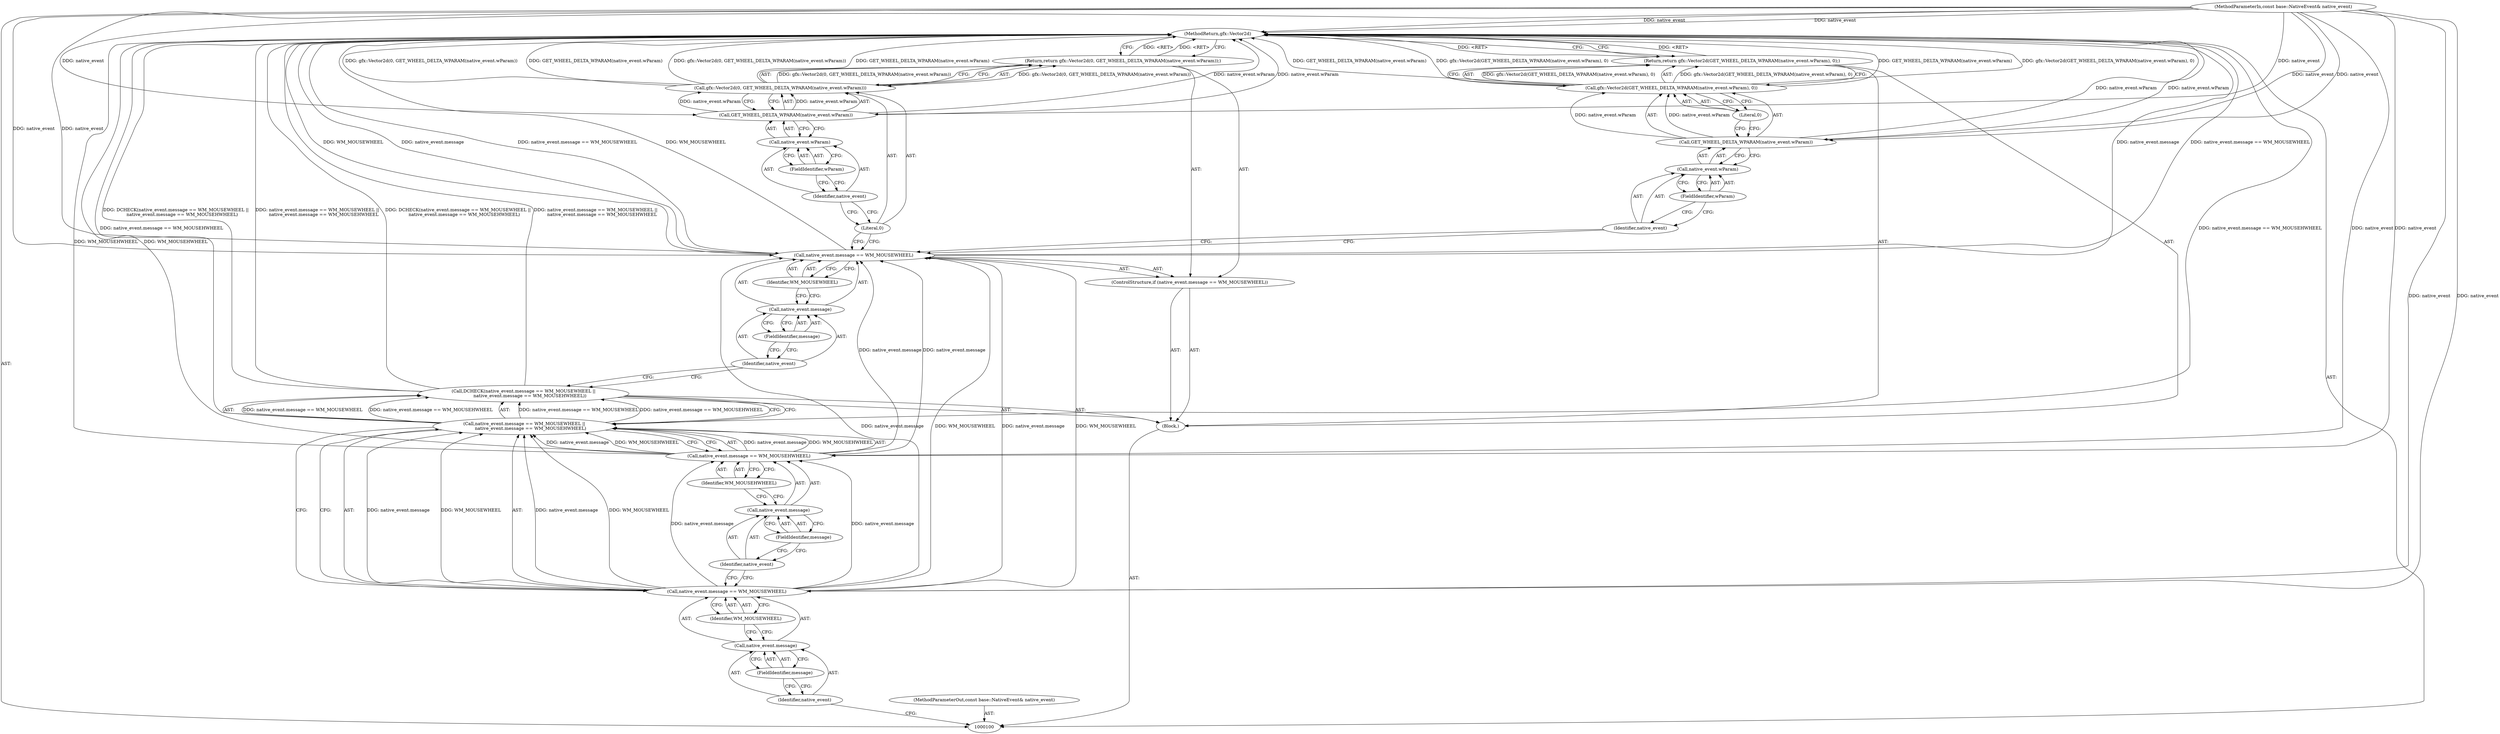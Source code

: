 digraph "0_Chrome_87c15175997b0103166020d79fe9048dcf4025f4_0" {
"1000135" [label="(MethodReturn,gfx::Vector2d)"];
"1000101" [label="(MethodParameterIn,const base::NativeEvent& native_event)"];
"1000170" [label="(MethodParameterOut,const base::NativeEvent& native_event)"];
"1000102" [label="(Block,)"];
"1000103" [label="(Call,DCHECK(native_event.message == WM_MOUSEWHEEL ||\n         native_event.message == WM_MOUSEHWHEEL))"];
"1000108" [label="(FieldIdentifier,message)"];
"1000109" [label="(Identifier,WM_MOUSEWHEEL)"];
"1000104" [label="(Call,native_event.message == WM_MOUSEWHEEL ||\n         native_event.message == WM_MOUSEHWHEEL)"];
"1000105" [label="(Call,native_event.message == WM_MOUSEWHEEL)"];
"1000106" [label="(Call,native_event.message)"];
"1000107" [label="(Identifier,native_event)"];
"1000113" [label="(FieldIdentifier,message)"];
"1000114" [label="(Identifier,WM_MOUSEHWHEEL)"];
"1000110" [label="(Call,native_event.message == WM_MOUSEHWHEEL)"];
"1000111" [label="(Call,native_event.message)"];
"1000112" [label="(Identifier,native_event)"];
"1000119" [label="(FieldIdentifier,message)"];
"1000115" [label="(ControlStructure,if (native_event.message == WM_MOUSEWHEEL))"];
"1000120" [label="(Identifier,WM_MOUSEWHEEL)"];
"1000116" [label="(Call,native_event.message == WM_MOUSEWHEEL)"];
"1000117" [label="(Call,native_event.message)"];
"1000118" [label="(Identifier,native_event)"];
"1000122" [label="(Call,gfx::Vector2d(0, GET_WHEEL_DELTA_WPARAM(native_event.wParam)))"];
"1000123" [label="(Literal,0)"];
"1000124" [label="(Call,GET_WHEEL_DELTA_WPARAM(native_event.wParam))"];
"1000121" [label="(Return,return gfx::Vector2d(0, GET_WHEEL_DELTA_WPARAM(native_event.wParam));)"];
"1000125" [label="(Call,native_event.wParam)"];
"1000126" [label="(Identifier,native_event)"];
"1000127" [label="(FieldIdentifier,wParam)"];
"1000128" [label="(Return,return gfx::Vector2d(GET_WHEEL_DELTA_WPARAM(native_event.wParam), 0);)"];
"1000130" [label="(Call,GET_WHEEL_DELTA_WPARAM(native_event.wParam))"];
"1000131" [label="(Call,native_event.wParam)"];
"1000132" [label="(Identifier,native_event)"];
"1000133" [label="(FieldIdentifier,wParam)"];
"1000134" [label="(Literal,0)"];
"1000129" [label="(Call,gfx::Vector2d(GET_WHEEL_DELTA_WPARAM(native_event.wParam), 0))"];
"1000135" -> "1000100"  [label="AST: "];
"1000135" -> "1000121"  [label="CFG: "];
"1000135" -> "1000128"  [label="CFG: "];
"1000116" -> "1000135"  [label="DDG: native_event.message"];
"1000116" -> "1000135"  [label="DDG: native_event.message == WM_MOUSEWHEEL"];
"1000116" -> "1000135"  [label="DDG: WM_MOUSEWHEEL"];
"1000129" -> "1000135"  [label="DDG: GET_WHEEL_DELTA_WPARAM(native_event.wParam)"];
"1000129" -> "1000135"  [label="DDG: gfx::Vector2d(GET_WHEEL_DELTA_WPARAM(native_event.wParam), 0)"];
"1000124" -> "1000135"  [label="DDG: native_event.wParam"];
"1000103" -> "1000135"  [label="DDG: native_event.message == WM_MOUSEWHEEL ||\n         native_event.message == WM_MOUSEHWHEEL"];
"1000103" -> "1000135"  [label="DDG: DCHECK(native_event.message == WM_MOUSEWHEEL ||\n         native_event.message == WM_MOUSEHWHEEL)"];
"1000110" -> "1000135"  [label="DDG: WM_MOUSEHWHEEL"];
"1000122" -> "1000135"  [label="DDG: gfx::Vector2d(0, GET_WHEEL_DELTA_WPARAM(native_event.wParam))"];
"1000122" -> "1000135"  [label="DDG: GET_WHEEL_DELTA_WPARAM(native_event.wParam)"];
"1000101" -> "1000135"  [label="DDG: native_event"];
"1000104" -> "1000135"  [label="DDG: native_event.message == WM_MOUSEHWHEEL"];
"1000130" -> "1000135"  [label="DDG: native_event.wParam"];
"1000121" -> "1000135"  [label="DDG: <RET>"];
"1000128" -> "1000135"  [label="DDG: <RET>"];
"1000101" -> "1000100"  [label="AST: "];
"1000101" -> "1000135"  [label="DDG: native_event"];
"1000101" -> "1000105"  [label="DDG: native_event"];
"1000101" -> "1000110"  [label="DDG: native_event"];
"1000101" -> "1000116"  [label="DDG: native_event"];
"1000101" -> "1000124"  [label="DDG: native_event"];
"1000101" -> "1000130"  [label="DDG: native_event"];
"1000170" -> "1000100"  [label="AST: "];
"1000102" -> "1000100"  [label="AST: "];
"1000103" -> "1000102"  [label="AST: "];
"1000115" -> "1000102"  [label="AST: "];
"1000128" -> "1000102"  [label="AST: "];
"1000103" -> "1000102"  [label="AST: "];
"1000103" -> "1000104"  [label="CFG: "];
"1000104" -> "1000103"  [label="AST: "];
"1000118" -> "1000103"  [label="CFG: "];
"1000103" -> "1000135"  [label="DDG: native_event.message == WM_MOUSEWHEEL ||\n         native_event.message == WM_MOUSEHWHEEL"];
"1000103" -> "1000135"  [label="DDG: DCHECK(native_event.message == WM_MOUSEWHEEL ||\n         native_event.message == WM_MOUSEHWHEEL)"];
"1000104" -> "1000103"  [label="DDG: native_event.message == WM_MOUSEWHEEL"];
"1000104" -> "1000103"  [label="DDG: native_event.message == WM_MOUSEHWHEEL"];
"1000108" -> "1000106"  [label="AST: "];
"1000108" -> "1000107"  [label="CFG: "];
"1000106" -> "1000108"  [label="CFG: "];
"1000109" -> "1000105"  [label="AST: "];
"1000109" -> "1000106"  [label="CFG: "];
"1000105" -> "1000109"  [label="CFG: "];
"1000104" -> "1000103"  [label="AST: "];
"1000104" -> "1000105"  [label="CFG: "];
"1000104" -> "1000110"  [label="CFG: "];
"1000105" -> "1000104"  [label="AST: "];
"1000110" -> "1000104"  [label="AST: "];
"1000103" -> "1000104"  [label="CFG: "];
"1000104" -> "1000135"  [label="DDG: native_event.message == WM_MOUSEHWHEEL"];
"1000104" -> "1000103"  [label="DDG: native_event.message == WM_MOUSEWHEEL"];
"1000104" -> "1000103"  [label="DDG: native_event.message == WM_MOUSEHWHEEL"];
"1000105" -> "1000104"  [label="DDG: native_event.message"];
"1000105" -> "1000104"  [label="DDG: WM_MOUSEWHEEL"];
"1000110" -> "1000104"  [label="DDG: native_event.message"];
"1000110" -> "1000104"  [label="DDG: WM_MOUSEHWHEEL"];
"1000105" -> "1000104"  [label="AST: "];
"1000105" -> "1000109"  [label="CFG: "];
"1000106" -> "1000105"  [label="AST: "];
"1000109" -> "1000105"  [label="AST: "];
"1000112" -> "1000105"  [label="CFG: "];
"1000104" -> "1000105"  [label="CFG: "];
"1000105" -> "1000104"  [label="DDG: native_event.message"];
"1000105" -> "1000104"  [label="DDG: WM_MOUSEWHEEL"];
"1000101" -> "1000105"  [label="DDG: native_event"];
"1000105" -> "1000110"  [label="DDG: native_event.message"];
"1000105" -> "1000116"  [label="DDG: native_event.message"];
"1000105" -> "1000116"  [label="DDG: WM_MOUSEWHEEL"];
"1000106" -> "1000105"  [label="AST: "];
"1000106" -> "1000108"  [label="CFG: "];
"1000107" -> "1000106"  [label="AST: "];
"1000108" -> "1000106"  [label="AST: "];
"1000109" -> "1000106"  [label="CFG: "];
"1000107" -> "1000106"  [label="AST: "];
"1000107" -> "1000100"  [label="CFG: "];
"1000108" -> "1000107"  [label="CFG: "];
"1000113" -> "1000111"  [label="AST: "];
"1000113" -> "1000112"  [label="CFG: "];
"1000111" -> "1000113"  [label="CFG: "];
"1000114" -> "1000110"  [label="AST: "];
"1000114" -> "1000111"  [label="CFG: "];
"1000110" -> "1000114"  [label="CFG: "];
"1000110" -> "1000104"  [label="AST: "];
"1000110" -> "1000114"  [label="CFG: "];
"1000111" -> "1000110"  [label="AST: "];
"1000114" -> "1000110"  [label="AST: "];
"1000104" -> "1000110"  [label="CFG: "];
"1000110" -> "1000135"  [label="DDG: WM_MOUSEHWHEEL"];
"1000110" -> "1000104"  [label="DDG: native_event.message"];
"1000110" -> "1000104"  [label="DDG: WM_MOUSEHWHEEL"];
"1000105" -> "1000110"  [label="DDG: native_event.message"];
"1000101" -> "1000110"  [label="DDG: native_event"];
"1000110" -> "1000116"  [label="DDG: native_event.message"];
"1000111" -> "1000110"  [label="AST: "];
"1000111" -> "1000113"  [label="CFG: "];
"1000112" -> "1000111"  [label="AST: "];
"1000113" -> "1000111"  [label="AST: "];
"1000114" -> "1000111"  [label="CFG: "];
"1000112" -> "1000111"  [label="AST: "];
"1000112" -> "1000105"  [label="CFG: "];
"1000113" -> "1000112"  [label="CFG: "];
"1000119" -> "1000117"  [label="AST: "];
"1000119" -> "1000118"  [label="CFG: "];
"1000117" -> "1000119"  [label="CFG: "];
"1000115" -> "1000102"  [label="AST: "];
"1000116" -> "1000115"  [label="AST: "];
"1000121" -> "1000115"  [label="AST: "];
"1000120" -> "1000116"  [label="AST: "];
"1000120" -> "1000117"  [label="CFG: "];
"1000116" -> "1000120"  [label="CFG: "];
"1000116" -> "1000115"  [label="AST: "];
"1000116" -> "1000120"  [label="CFG: "];
"1000117" -> "1000116"  [label="AST: "];
"1000120" -> "1000116"  [label="AST: "];
"1000123" -> "1000116"  [label="CFG: "];
"1000132" -> "1000116"  [label="CFG: "];
"1000116" -> "1000135"  [label="DDG: native_event.message"];
"1000116" -> "1000135"  [label="DDG: native_event.message == WM_MOUSEWHEEL"];
"1000116" -> "1000135"  [label="DDG: WM_MOUSEWHEEL"];
"1000110" -> "1000116"  [label="DDG: native_event.message"];
"1000105" -> "1000116"  [label="DDG: native_event.message"];
"1000105" -> "1000116"  [label="DDG: WM_MOUSEWHEEL"];
"1000101" -> "1000116"  [label="DDG: native_event"];
"1000117" -> "1000116"  [label="AST: "];
"1000117" -> "1000119"  [label="CFG: "];
"1000118" -> "1000117"  [label="AST: "];
"1000119" -> "1000117"  [label="AST: "];
"1000120" -> "1000117"  [label="CFG: "];
"1000118" -> "1000117"  [label="AST: "];
"1000118" -> "1000103"  [label="CFG: "];
"1000119" -> "1000118"  [label="CFG: "];
"1000122" -> "1000121"  [label="AST: "];
"1000122" -> "1000124"  [label="CFG: "];
"1000123" -> "1000122"  [label="AST: "];
"1000124" -> "1000122"  [label="AST: "];
"1000121" -> "1000122"  [label="CFG: "];
"1000122" -> "1000135"  [label="DDG: gfx::Vector2d(0, GET_WHEEL_DELTA_WPARAM(native_event.wParam))"];
"1000122" -> "1000135"  [label="DDG: GET_WHEEL_DELTA_WPARAM(native_event.wParam)"];
"1000122" -> "1000121"  [label="DDG: gfx::Vector2d(0, GET_WHEEL_DELTA_WPARAM(native_event.wParam))"];
"1000124" -> "1000122"  [label="DDG: native_event.wParam"];
"1000123" -> "1000122"  [label="AST: "];
"1000123" -> "1000116"  [label="CFG: "];
"1000126" -> "1000123"  [label="CFG: "];
"1000124" -> "1000122"  [label="AST: "];
"1000124" -> "1000125"  [label="CFG: "];
"1000125" -> "1000124"  [label="AST: "];
"1000122" -> "1000124"  [label="CFG: "];
"1000124" -> "1000135"  [label="DDG: native_event.wParam"];
"1000124" -> "1000122"  [label="DDG: native_event.wParam"];
"1000101" -> "1000124"  [label="DDG: native_event"];
"1000121" -> "1000115"  [label="AST: "];
"1000121" -> "1000122"  [label="CFG: "];
"1000122" -> "1000121"  [label="AST: "];
"1000135" -> "1000121"  [label="CFG: "];
"1000121" -> "1000135"  [label="DDG: <RET>"];
"1000122" -> "1000121"  [label="DDG: gfx::Vector2d(0, GET_WHEEL_DELTA_WPARAM(native_event.wParam))"];
"1000125" -> "1000124"  [label="AST: "];
"1000125" -> "1000127"  [label="CFG: "];
"1000126" -> "1000125"  [label="AST: "];
"1000127" -> "1000125"  [label="AST: "];
"1000124" -> "1000125"  [label="CFG: "];
"1000126" -> "1000125"  [label="AST: "];
"1000126" -> "1000123"  [label="CFG: "];
"1000127" -> "1000126"  [label="CFG: "];
"1000127" -> "1000125"  [label="AST: "];
"1000127" -> "1000126"  [label="CFG: "];
"1000125" -> "1000127"  [label="CFG: "];
"1000128" -> "1000102"  [label="AST: "];
"1000128" -> "1000129"  [label="CFG: "];
"1000129" -> "1000128"  [label="AST: "];
"1000135" -> "1000128"  [label="CFG: "];
"1000128" -> "1000135"  [label="DDG: <RET>"];
"1000129" -> "1000128"  [label="DDG: gfx::Vector2d(GET_WHEEL_DELTA_WPARAM(native_event.wParam), 0)"];
"1000130" -> "1000129"  [label="AST: "];
"1000130" -> "1000131"  [label="CFG: "];
"1000131" -> "1000130"  [label="AST: "];
"1000134" -> "1000130"  [label="CFG: "];
"1000130" -> "1000135"  [label="DDG: native_event.wParam"];
"1000130" -> "1000129"  [label="DDG: native_event.wParam"];
"1000101" -> "1000130"  [label="DDG: native_event"];
"1000131" -> "1000130"  [label="AST: "];
"1000131" -> "1000133"  [label="CFG: "];
"1000132" -> "1000131"  [label="AST: "];
"1000133" -> "1000131"  [label="AST: "];
"1000130" -> "1000131"  [label="CFG: "];
"1000132" -> "1000131"  [label="AST: "];
"1000132" -> "1000116"  [label="CFG: "];
"1000133" -> "1000132"  [label="CFG: "];
"1000133" -> "1000131"  [label="AST: "];
"1000133" -> "1000132"  [label="CFG: "];
"1000131" -> "1000133"  [label="CFG: "];
"1000134" -> "1000129"  [label="AST: "];
"1000134" -> "1000130"  [label="CFG: "];
"1000129" -> "1000134"  [label="CFG: "];
"1000129" -> "1000128"  [label="AST: "];
"1000129" -> "1000134"  [label="CFG: "];
"1000130" -> "1000129"  [label="AST: "];
"1000134" -> "1000129"  [label="AST: "];
"1000128" -> "1000129"  [label="CFG: "];
"1000129" -> "1000135"  [label="DDG: GET_WHEEL_DELTA_WPARAM(native_event.wParam)"];
"1000129" -> "1000135"  [label="DDG: gfx::Vector2d(GET_WHEEL_DELTA_WPARAM(native_event.wParam), 0)"];
"1000129" -> "1000128"  [label="DDG: gfx::Vector2d(GET_WHEEL_DELTA_WPARAM(native_event.wParam), 0)"];
"1000130" -> "1000129"  [label="DDG: native_event.wParam"];
}
